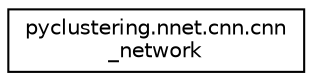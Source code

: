digraph "Graphical Class Hierarchy"
{
 // INTERACTIVE_SVG=YES
 // LATEX_PDF_SIZE
  edge [fontname="Helvetica",fontsize="10",labelfontname="Helvetica",labelfontsize="10"];
  node [fontname="Helvetica",fontsize="10",shape=record];
  rankdir="LR";
  Node0 [label="pyclustering.nnet.cnn.cnn\l_network",height=0.2,width=0.4,color="black", fillcolor="white", style="filled",URL="$d6/da3/classpyclustering_1_1nnet_1_1cnn_1_1cnn__network.html",tooltip="Chaotic neural network based on system of logistic map where clustering phenomenon can be observed."];
}
